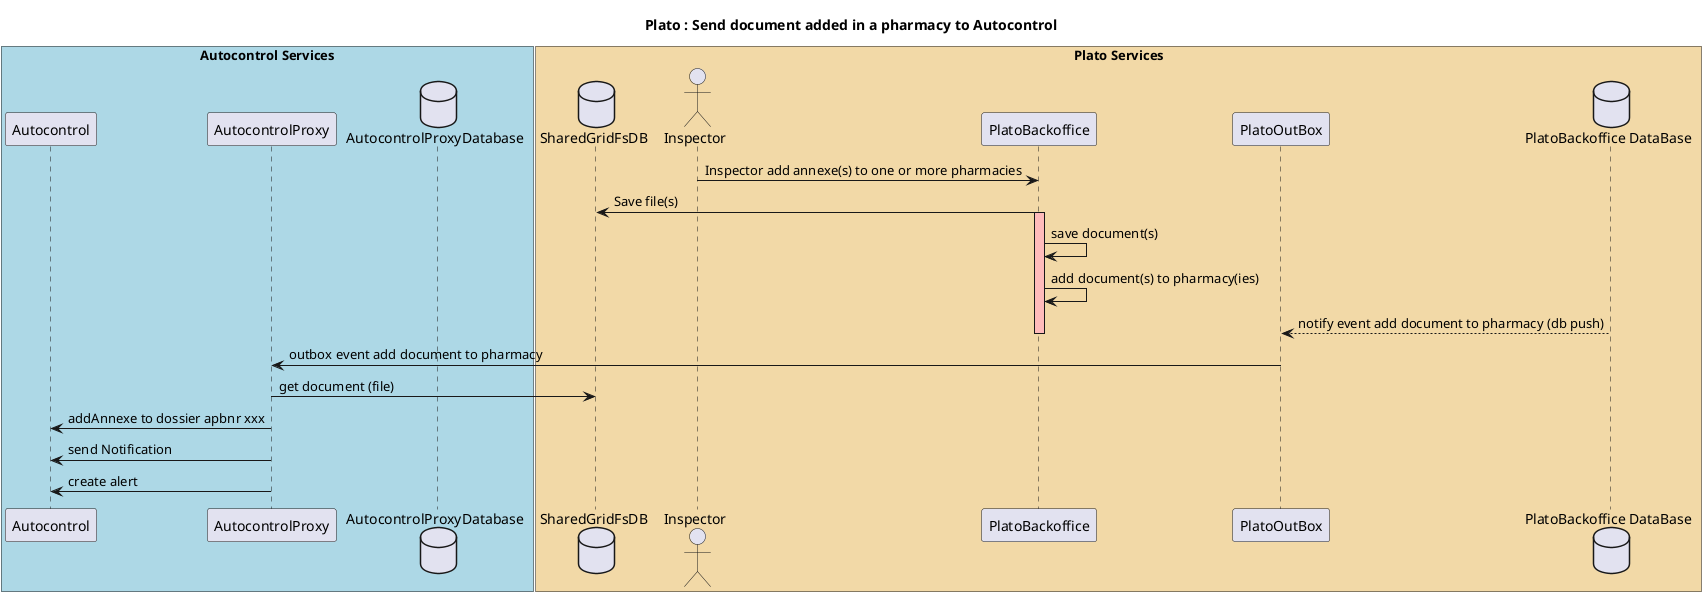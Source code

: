 @startuml

title Plato : Send document added in a pharmacy to Autocontrol

box "Autocontrol Services" #LightBlue
participant Autocontrol
participant AutocontrolProxy
database AutocontrolProxyDatabase
end box

box "Plato Services" #f2d9a7
database SharedGridFsDB
actor Inspector
participant PlatoBackoffice
participant PlatoOutBox

database "PlatoBackoffice DataBase"
end box

Inspector -> PlatoBackoffice: Inspector add annexe(s) to one or more pharmacies


PlatoBackoffice -> SharedGridFsDB: Save file(s)
activate PlatoBackoffice #FFBBBB
PlatoBackoffice -> PlatoBackoffice: save document(s)
PlatoBackoffice -> PlatoBackoffice: add document(s) to pharmacy(ies)
PlatoOutBox <-- "PlatoBackoffice DataBase" : notify event add document to pharmacy (db push)
deactivate PlatoBackoffice #FFBBBB
PlatoOutBox -> AutocontrolProxy: outbox event add document to pharmacy

AutocontrolProxy -> SharedGridFsDB: get document (file)

AutocontrolProxy -> Autocontrol: addAnnexe to dossier apbnr xxx
AutocontrolProxy -> Autocontrol: send Notification
AutocontrolProxy -> Autocontrol: create alert

@enduml